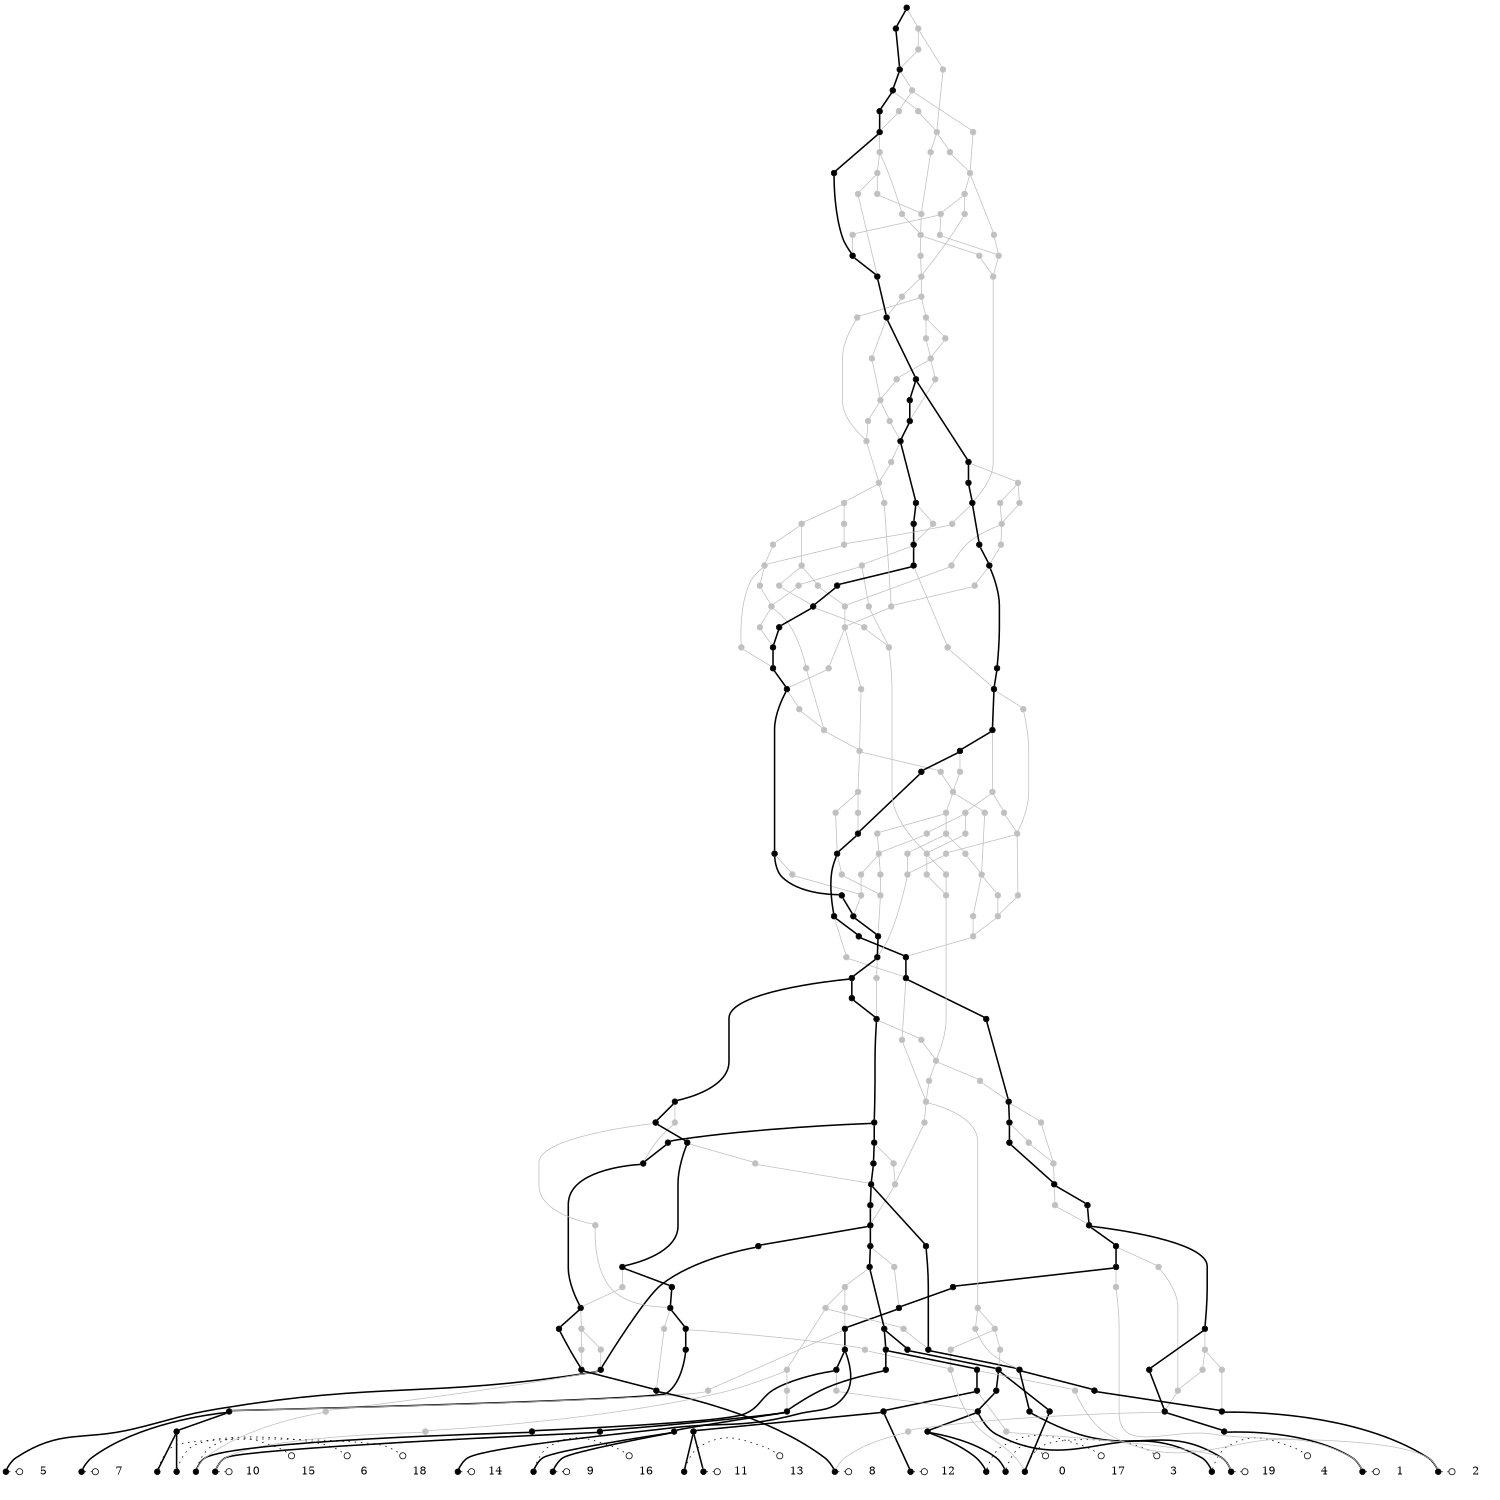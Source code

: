 digraph G {fontsize=5;ranksep=0.02;ratio=fill;size="10,10";
edge[arrowhead=none];
{rank=same;1[shape=point] 2[shape=point] 3[shape=point] 4[shape=point] 5[shape=point] 6[shape=point] 7[shape=point] 8[shape=point] 9[shape=point] 10[shape=point] 11[shape=point] 12[shape=point] 13[shape=point] 14[shape=point] 15[shape=point] 16[shape=point] 17[shape=point] 18[shape=point] 19[shape=point] 20[shape=point] }
1[shape=point,width=0.10,height=0.10]
1->307[style=dotted,arrowhead=odot,arrowsize=1];
307[shape=plaintext,label="0"];
{rank=same; 1;307}
2[shape=point,width=0.10,height=0.10]
2->308[style=dotted,arrowhead=odot,arrowsize=1];
308[shape=plaintext,label="1"];
{rank=same; 2;308}
3[shape=point,width=0.10,height=0.10]
3->309[style=dotted,arrowhead=odot,arrowsize=1];
309[shape=plaintext,label="2"];
{rank=same; 3;309}
4[shape=point,width=0.10,height=0.10]
4->310[style=dotted,arrowhead=odot,arrowsize=1];
310[shape=plaintext,label="3"];
{rank=same; 4;310}
5[shape=point,width=0.10,height=0.10]
5->311[style=dotted,arrowhead=odot,arrowsize=1];
311[shape=plaintext,label="4"];
{rank=same; 5;311}
6[shape=point,width=0.10,height=0.10]
6->312[style=dotted,arrowhead=odot,arrowsize=1];
312[shape=plaintext,label="5"];
{rank=same; 6;312}
7[shape=point,width=0.10,height=0.10]
7->313[style=dotted,arrowhead=odot,arrowsize=1];
313[shape=plaintext,label="6"];
{rank=same; 7;313}
8[shape=point,width=0.10,height=0.10]
8->314[style=dotted,arrowhead=odot,arrowsize=1];
314[shape=plaintext,label="7"];
{rank=same; 8;314}
9[shape=point,width=0.10,height=0.10]
9->315[style=dotted,arrowhead=odot,arrowsize=1];
315[shape=plaintext,label="8"];
{rank=same; 9;315}
10[shape=point,width=0.10,height=0.10]
10->316[style=dotted,arrowhead=odot,arrowsize=1];
316[shape=plaintext,label="9"];
{rank=same; 10;316}
11[shape=point,width=0.10,height=0.10]
11->317[style=dotted,arrowhead=odot,arrowsize=1];
317[shape=plaintext,label="10"];
{rank=same; 11;317}
12[shape=point,width=0.10,height=0.10]
12->318[style=dotted,arrowhead=odot,arrowsize=1];
318[shape=plaintext,label="11"];
{rank=same; 12;318}
13[shape=point,width=0.10,height=0.10]
13->319[style=dotted,arrowhead=odot,arrowsize=1];
319[shape=plaintext,label="12"];
{rank=same; 13;319}
14[shape=point,width=0.10,height=0.10]
14->320[style=dotted,arrowhead=odot,arrowsize=1];
320[shape=plaintext,label="13"];
{rank=same; 14;320}
15[shape=point,width=0.10,height=0.10]
15->321[style=dotted,arrowhead=odot,arrowsize=1];
321[shape=plaintext,label="14"];
{rank=same; 15;321}
16[shape=point,width=0.10,height=0.10]
16->322[style=dotted,arrowhead=odot,arrowsize=1];
322[shape=plaintext,label="15"];
{rank=same; 16;322}
17[shape=point,width=0.10,height=0.10]
17->323[style=dotted,arrowhead=odot,arrowsize=1];
323[shape=plaintext,label="16"];
{rank=same; 17;323}
18[shape=point,width=0.10,height=0.10]
18->324[style=dotted,arrowhead=odot,arrowsize=1];
324[shape=plaintext,label="17"];
{rank=same; 18;324}
19[shape=point,width=0.10,height=0.10]
19->325[style=dotted,arrowhead=odot,arrowsize=1];
325[shape=plaintext,label="18"];
{rank=same; 19;325}
20[shape=point,width=0.10,height=0.10]
20->326[style=dotted,arrowhead=odot,arrowsize=1];
326[shape=plaintext,label="19"];
{rank=same; 20;326}
21[shape=point,width=0.10,height=0.10]
22[shape=point,width=0.10,height=0.10]
23[shape=point,width=0.10,height=0.10]
24[shape=point,width=0.10,height=0.10]
25[shape=point,width=0.10,height=0.10]
26[shape=point,width=0.10,height=0.10]
27[shape=point,width=0.10,height=0.10]
28[shape=point,width=0.10,height=0.10,color=gray]
29[shape=point,width=0.10,height=0.10]
30[shape=point,width=0.10,height=0.10]
31[shape=point,width=0.10,height=0.10,color=gray]
32[shape=point,width=0.10,height=0.10]
33[shape=point,width=0.10,height=0.10,color=gray]
34[shape=point,width=0.10,height=0.10]
35[shape=point,width=0.10,height=0.10,color=gray]
36[shape=point,width=0.10,height=0.10]
37[shape=point,width=0.10,height=0.10]
38[shape=point,width=0.10,height=0.10,color=gray]
39[shape=point,width=0.10,height=0.10]
40[shape=point,width=0.10,height=0.10]
41[shape=point,width=0.10,height=0.10,color=gray]
42[shape=point,width=0.10,height=0.10]
43[shape=point,width=0.10,height=0.10]
44[shape=point,width=0.10,height=0.10]
45[shape=point,width=0.10,height=0.10,color=gray]
46[shape=point,width=0.10,height=0.10]
47[shape=point,width=0.10,height=0.10]
48[shape=point,width=0.10,height=0.10,color=gray]
49[shape=point,width=0.10,height=0.10]
50[shape=point,width=0.10,height=0.10,color=gray]
51[shape=point,width=0.10,height=0.10]
52[shape=point,width=0.10,height=0.10,color=gray]
53[shape=point,width=0.10,height=0.10]
54[shape=point,width=0.10,height=0.10]
55[shape=point,width=0.10,height=0.10]
56[shape=point,width=0.10,height=0.10]
57[shape=point,width=0.10,height=0.10,color=gray]
58[shape=point,width=0.10,height=0.10]
59[shape=point,width=0.10,height=0.10]
60[shape=point,width=0.10,height=0.10,color=gray]
61[shape=point,width=0.10,height=0.10,color=gray]
62[shape=point,width=0.10,height=0.10,color=gray]
63[shape=point,width=0.10,height=0.10,color=gray]
64[shape=point,width=0.10,height=0.10,color=gray]
65[shape=point,width=0.10,height=0.10]
66[shape=point,width=0.10,height=0.10]
67[shape=point,width=0.10,height=0.10,color=gray]
68[shape=point,width=0.10,height=0.10]
69[shape=point,width=0.10,height=0.10,color=gray]
70[shape=point,width=0.10,height=0.10,color=gray]
71[shape=point,width=0.10,height=0.10]
72[shape=point,width=0.10,height=0.10,color=gray]
73[shape=point,width=0.10,height=0.10,color=gray]
74[shape=point,width=0.10,height=0.10]
75[shape=point,width=0.10,height=0.10,color=gray]
76[shape=point,width=0.10,height=0.10]
77[shape=point,width=0.10,height=0.10]
78[shape=point,width=0.10,height=0.10,color=gray]
79[shape=point,width=0.10,height=0.10]
80[shape=point,width=0.10,height=0.10,color=gray]
81[shape=point,width=0.10,height=0.10,color=gray]
82[shape=point,width=0.10,height=0.10]
83[shape=point,width=0.10,height=0.10]
84[shape=point,width=0.10,height=0.10]
85[shape=point,width=0.10,height=0.10]
86[shape=point,width=0.10,height=0.10,color=gray]
87[shape=point,width=0.10,height=0.10]
88[shape=point,width=0.10,height=0.10,color=gray]
89[shape=point,width=0.10,height=0.10,color=gray]
90[shape=point,width=0.10,height=0.10]
91[shape=point,width=0.10,height=0.10]
92[shape=point,width=0.10,height=0.10]
93[shape=point,width=0.10,height=0.10]
94[shape=point,width=0.10,height=0.10,color=gray]
95[shape=point,width=0.10,height=0.10]
96[shape=point,width=0.10,height=0.10,color=gray]
97[shape=point,width=0.10,height=0.10]
98[shape=point,width=0.10,height=0.10,color=gray]
99[shape=point,width=0.10,height=0.10]
100[shape=point,width=0.10,height=0.10]
101[shape=point,width=0.10,height=0.10]
102[shape=point,width=0.10,height=0.10]
103[shape=point,width=0.10,height=0.10,color=gray]
104[shape=point,width=0.10,height=0.10]
105[shape=point,width=0.10,height=0.10,color=gray]
106[shape=point,width=0.10,height=0.10,color=gray]
107[shape=point,width=0.10,height=0.10]
108[shape=point,width=0.10,height=0.10]
109[shape=point,width=0.10,height=0.10,color=gray]
110[shape=point,width=0.10,height=0.10]
111[shape=point,width=0.10,height=0.10]
112[shape=point,width=0.10,height=0.10,color=gray]
113[shape=point,width=0.10,height=0.10,color=gray]
114[shape=point,width=0.10,height=0.10,color=gray]
115[shape=point,width=0.10,height=0.10]
116[shape=point,width=0.10,height=0.10]
117[shape=point,width=0.10,height=0.10,color=gray]
118[shape=point,width=0.10,height=0.10]
119[shape=point,width=0.10,height=0.10]
120[shape=point,width=0.10,height=0.10,color=gray]
121[shape=point,width=0.10,height=0.10]
122[shape=point,width=0.10,height=0.10]
123[shape=point,width=0.10,height=0.10]
124[shape=point,width=0.10,height=0.10,color=gray]
125[shape=point,width=0.10,height=0.10,color=gray]
126[shape=point,width=0.10,height=0.10,color=gray]
127[shape=point,width=0.10,height=0.10]
128[shape=point,width=0.10,height=0.10]
129[shape=point,width=0.10,height=0.10]
130[shape=point,width=0.10,height=0.10,color=gray]
131[shape=point,width=0.10,height=0.10,color=gray]
132[shape=point,width=0.10,height=0.10,color=gray]
133[shape=point,width=0.10,height=0.10]
134[shape=point,width=0.10,height=0.10]
135[shape=point,width=0.10,height=0.10,color=gray]
136[shape=point,width=0.10,height=0.10]
137[shape=point,width=0.10,height=0.10,color=gray]
138[shape=point,width=0.10,height=0.10,color=gray]
139[shape=point,width=0.10,height=0.10,color=gray]
140[shape=point,width=0.10,height=0.10,color=gray]
141[shape=point,width=0.10,height=0.10,color=gray]
142[shape=point,width=0.10,height=0.10]
143[shape=point,width=0.10,height=0.10]
144[shape=point,width=0.10,height=0.10,color=gray]
145[shape=point,width=0.10,height=0.10]
146[shape=point,width=0.10,height=0.10]
147[shape=point,width=0.10,height=0.10,color=gray]
148[shape=point,width=0.10,height=0.10]
149[shape=point,width=0.10,height=0.10,color=gray]
150[shape=point,width=0.10,height=0.10,color=gray]
151[shape=point,width=0.10,height=0.10,color=gray]
152[shape=point,width=0.10,height=0.10,color=gray]
153[shape=point,width=0.10,height=0.10,color=gray]
154[shape=point,width=0.10,height=0.10]
155[shape=point,width=0.10,height=0.10,color=gray]
156[shape=point,width=0.10,height=0.10,color=gray]
157[shape=point,width=0.10,height=0.10,color=gray]
158[shape=point,width=0.10,height=0.10,color=gray]
159[shape=point,width=0.10,height=0.10,color=gray]
160[shape=point,width=0.10,height=0.10,color=gray]
161[shape=point,width=0.10,height=0.10]
162[shape=point,width=0.10,height=0.10,color=gray]
163[shape=point,width=0.10,height=0.10]
164[shape=point,width=0.10,height=0.10,color=gray]
165[shape=point,width=0.10,height=0.10,color=gray]
166[shape=point,width=0.10,height=0.10,color=gray]
167[shape=point,width=0.10,height=0.10,color=gray]
168[shape=point,width=0.10,height=0.10,color=gray]
169[shape=point,width=0.10,height=0.10]
170[shape=point,width=0.10,height=0.10,color=gray]
171[shape=point,width=0.10,height=0.10,color=gray]
172[shape=point,width=0.10,height=0.10]
173[shape=point,width=0.10,height=0.10,color=gray]
174[shape=point,width=0.10,height=0.10]
175[shape=point,width=0.10,height=0.10,color=gray]
176[shape=point,width=0.10,height=0.10,color=gray]
177[shape=point,width=0.10,height=0.10,color=gray]
178[shape=point,width=0.10,height=0.10]
179[shape=point,width=0.10,height=0.10,color=gray]
180[shape=point,width=0.10,height=0.10,color=gray]
181[shape=point,width=0.10,height=0.10,color=gray]
182[shape=point,width=0.10,height=0.10,color=gray]
183[shape=point,width=0.10,height=0.10,color=gray]
184[shape=point,width=0.10,height=0.10,color=gray]
185[shape=point,width=0.10,height=0.10,color=gray]
186[shape=point,width=0.10,height=0.10,color=gray]
187[shape=point,width=0.10,height=0.10,color=gray]
188[shape=point,width=0.10,height=0.10,color=gray]
189[shape=point,width=0.10,height=0.10,color=gray]
190[shape=point,width=0.10,height=0.10]
191[shape=point,width=0.10,height=0.10,color=gray]
192[shape=point,width=0.10,height=0.10,color=gray]
193[shape=point,width=0.10,height=0.10,color=gray]
194[shape=point,width=0.10,height=0.10,color=gray]
195[shape=point,width=0.10,height=0.10]
196[shape=point,width=0.10,height=0.10]
197[shape=point,width=0.10,height=0.10]
198[shape=point,width=0.10,height=0.10,color=gray]
199[shape=point,width=0.10,height=0.10]
200[shape=point,width=0.10,height=0.10,color=gray]
201[shape=point,width=0.10,height=0.10,color=gray]
202[shape=point,width=0.10,height=0.10,color=gray]
203[shape=point,width=0.10,height=0.10,color=gray]
204[shape=point,width=0.10,height=0.10,color=gray]
205[shape=point,width=0.10,height=0.10,color=gray]
206[shape=point,width=0.10,height=0.10,color=gray]
207[shape=point,width=0.10,height=0.10,color=gray]
208[shape=point,width=0.10,height=0.10]
209[shape=point,width=0.10,height=0.10,color=gray]
210[shape=point,width=0.10,height=0.10,color=gray]
211[shape=point,width=0.10,height=0.10]
212[shape=point,width=0.10,height=0.10,color=gray]
213[shape=point,width=0.10,height=0.10,color=gray]
214[shape=point,width=0.10,height=0.10,color=gray]
215[shape=point,width=0.10,height=0.10,color=gray]
216[shape=point,width=0.10,height=0.10]
217[shape=point,width=0.10,height=0.10]
218[shape=point,width=0.10,height=0.10]
219[shape=point,width=0.10,height=0.10,color=gray]
220[shape=point,width=0.10,height=0.10,color=gray]
221[shape=point,width=0.10,height=0.10]
222[shape=point,width=0.10,height=0.10,color=gray]
223[shape=point,width=0.10,height=0.10]
224[shape=point,width=0.10,height=0.10,color=gray]
225[shape=point,width=0.10,height=0.10,color=gray]
226[shape=point,width=0.10,height=0.10,color=gray]
227[shape=point,width=0.10,height=0.10,color=gray]
228[shape=point,width=0.10,height=0.10]
229[shape=point,width=0.10,height=0.10,color=gray]
230[shape=point,width=0.10,height=0.10,color=gray]
231[shape=point,width=0.10,height=0.10,color=gray]
232[shape=point,width=0.10,height=0.10]
233[shape=point,width=0.10,height=0.10]
234[shape=point,width=0.10,height=0.10,color=gray]
235[shape=point,width=0.10,height=0.10,color=gray]
236[shape=point,width=0.10,height=0.10,color=gray]
237[shape=point,width=0.10,height=0.10]
238[shape=point,width=0.10,height=0.10,color=gray]
239[shape=point,width=0.10,height=0.10,color=gray]
240[shape=point,width=0.10,height=0.10,color=gray]
241[shape=point,width=0.10,height=0.10,color=gray]
242[shape=point,width=0.10,height=0.10]
243[shape=point,width=0.10,height=0.10]
244[shape=point,width=0.10,height=0.10,color=gray]
245[shape=point,width=0.10,height=0.10,color=gray]
246[shape=point,width=0.10,height=0.10]
247[shape=point,width=0.10,height=0.10,color=gray]
248[shape=point,width=0.10,height=0.10,color=gray]
249[shape=point,width=0.10,height=0.10,color=gray]
250[shape=point,width=0.10,height=0.10,color=gray]
251[shape=point,width=0.10,height=0.10,color=gray]
252[shape=point,width=0.10,height=0.10,color=gray]
253[shape=point,width=0.10,height=0.10]
254[shape=point,width=0.10,height=0.10,color=gray]
255[shape=point,width=0.10,height=0.10,color=gray]
256[shape=point,width=0.10,height=0.10]
257[shape=point,width=0.10,height=0.10,color=gray]
258[shape=point,width=0.10,height=0.10]
259[shape=point,width=0.10,height=0.10,color=gray]
260[shape=point,width=0.10,height=0.10,color=gray]
261[shape=point,width=0.10,height=0.10,color=gray]
262[shape=point,width=0.10,height=0.10]
263[shape=point,width=0.10,height=0.10]
264[shape=point,width=0.10,height=0.10,color=gray]
265[shape=point,width=0.10,height=0.10,color=gray]
266[shape=point,width=0.10,height=0.10,color=gray]
267[shape=point,width=0.10,height=0.10,color=gray]
268[shape=point,width=0.10,height=0.10]
269[shape=point,width=0.10,height=0.10,color=gray]
270[shape=point,width=0.10,height=0.10,color=gray]
271[shape=point,width=0.10,height=0.10]
272[shape=point,width=0.10,height=0.10,color=gray]
273[shape=point,width=0.10,height=0.10,color=gray]
274[shape=point,width=0.10,height=0.10,color=gray]
275[shape=point,width=0.10,height=0.10,color=gray]
276[shape=point,width=0.10,height=0.10]
277[shape=point,width=0.10,height=0.10,color=gray]
278[shape=point,width=0.10,height=0.10,color=gray]
279[shape=point,width=0.10,height=0.10]
280[shape=point,width=0.10,height=0.10,color=gray]
281[shape=point,width=0.10,height=0.10,color=gray]
282[shape=point,width=0.10,height=0.10,color=gray]
283[shape=point,width=0.10,height=0.10,color=gray]
284[shape=point,width=0.10,height=0.10,color=gray]
285[shape=point,width=0.10,height=0.10,color=gray]
286[shape=point,width=0.10,height=0.10,color=gray]
287[shape=point,width=0.10,height=0.10,color=gray]
288[shape=point,width=0.10,height=0.10,color=gray]
289[shape=point,width=0.10,height=0.10,color=gray]
290[shape=point,width=0.10,height=0.10,color=gray]
291[shape=point,width=0.10,height=0.10,color=gray]
292[shape=point,width=0.10,height=0.10]
293[shape=point,width=0.10,height=0.10,color=gray]
294[shape=point,width=0.10,height=0.10,color=gray]
295[shape=point,width=0.10,height=0.10,color=gray]
296[shape=point,width=0.10,height=0.10,color=gray]
297[shape=point,width=0.10,height=0.10,color=gray]
298[shape=point,width=0.10,height=0.10]
299[shape=point,width=0.10,height=0.10,color=gray]
300[shape=point,width=0.10,height=0.10]
301[shape=point,width=0.10,height=0.10,color=gray]
302[shape=point,width=0.10,height=0.10]
303[shape=point,width=0.10,height=0.10]
304[shape=point,width=0.10,height=0.10,color=gray]
305[shape=point,width=0.10,height=0.10,color=gray]
306[shape=point,width=0.10,height=0.10]
21 -> 1[style=bold]
49 -> 2[style=bold]
50 -> 2[color=gray]
30 -> 3[style=bold]
31 -> 3[color=gray]
37 -> 4[style=bold]
38 -> 4[color=gray]
22 -> 5[style=bold]
46 -> 6[style=bold]
24 -> 7[style=bold]
25 -> 8[style=bold]
51 -> 9[style=bold]
52 -> 9[color=gray]
26 -> 10[style=bold]
27 -> 11[style=bold]
28 -> 11[color=gray]
23 -> 12[style=bold]
29 -> 13[style=bold]
23 -> 14[style=bold]
43 -> 15[style=bold]
34 -> 16[style=bold]
35 -> 16[color=gray]
26 -> 17[style=bold]
21 -> 18[style=bold]
24 -> 19[style=bold]
32 -> 20[style=bold]
33 -> 20[color=gray]
22 -> 21[style=bold]
40 -> 22[style=bold]
41 -> 22[color=gray]
29 -> 23[style=bold]
25 -> 24[style=bold]
47 -> 25[style=bold]
48 -> 25[color=gray]
39 -> 26[style=bold]
39 -> 27[style=bold]
73 -> 28[color=gray]
36 -> 29[style=bold]
59 -> 30[style=bold]
60 -> 30[color=gray]
82 -> 31[color=gray]
65 -> 32[style=bold]
36 -> 33[color=gray]
42 -> 34[style=bold]
46 -> 35[color=gray]
58 -> 36[style=bold]
53 -> 37[style=bold]
61 -> 38[color=gray]
62 -> 38[color=gray]
44 -> 39[style=bold]
45 -> 39[color=gray]
53 -> 40[style=bold]
42 -> 41[color=gray]
43 -> 42[style=bold]
55 -> 43[style=bold]
77 -> 44[style=bold]
73 -> 45[color=gray]
87 -> 46[style=bold]
88 -> 46[color=gray]
97 -> 47[style=bold]
55 -> 48[color=gray]
54 -> 49[style=bold]
58 -> 50[color=gray]
85 -> 51[style=bold]
86 -> 51[color=gray]
54 -> 52[color=gray]
71 -> 53[style=bold]
72 -> 53[color=gray]
56 -> 54[style=bold]
57 -> 54[color=gray]
74 -> 55[style=bold]
75 -> 55[color=gray]
76 -> 56[style=bold]
63 -> 57[color=gray]
64 -> 57[color=gray]
77 -> 58[style=bold]
65 -> 59[style=bold]
70 -> 60[color=gray]
81 -> 61[color=gray]
97 -> 62[color=gray]
83 -> 63[color=gray]
70 -> 64[color=gray]
66 -> 65[style=bold]
67 -> 65[color=gray]
68 -> 66[style=bold]
69 -> 66[color=gray]
106 -> 67[color=gray]
101 -> 68[style=bold]
78 -> 69[color=gray]
76 -> 70[color=gray]
84 -> 71[style=bold]
81 -> 72[color=gray]
78 -> 73[color=gray]
79 -> 74[style=bold]
80 -> 74[color=gray]
89 -> 75[color=gray]
107 -> 76[style=bold]
84 -> 77[style=bold]
89 -> 78[color=gray]
82 -> 79[style=bold]
91 -> 80[color=gray]
106 -> 81[color=gray]
83 -> 82[style=bold]
107 -> 83[style=bold]
90 -> 84[style=bold]
93 -> 85[style=bold]
94 -> 85[color=gray]
100 -> 86[color=gray]
92 -> 87[style=bold]
98 -> 88[color=gray]
90 -> 89[color=gray]
91 -> 90[style=bold]
92 -> 91[style=bold]
95 -> 92[style=bold]
96 -> 92[color=gray]
99 -> 93[style=bold]
98 -> 94[color=gray]
101 -> 95[style=bold]
113 -> 96[color=gray]
114 -> 96[color=gray]
100 -> 97[style=bold]
99 -> 98[color=gray]
102 -> 99[style=bold]
103 -> 99[color=gray]
104 -> 100[style=bold]
105 -> 100[color=gray]
108 -> 101[style=bold]
109 -> 101[color=gray]
111 -> 102[style=bold]
112 -> 102[color=gray]
110 -> 103[color=gray]
110 -> 104[style=bold]
121 -> 105[color=gray]
117 -> 106[color=gray]
119 -> 107[style=bold]
120 -> 107[color=gray]
115 -> 108[style=bold]
118 -> 109[color=gray]
118 -> 110[style=bold]
116 -> 111[style=bold]
133 -> 112[color=gray]
115 -> 113[color=gray]
117 -> 114[color=gray]
116 -> 115[style=bold]
142 -> 116[style=bold]
131 -> 117[color=gray]
132 -> 117[color=gray]
121 -> 118[style=bold]
122 -> 119[style=bold]
122 -> 120[color=gray]
133 -> 121[style=bold]
123 -> 122[style=bold]
124 -> 122[color=gray]
127 -> 123[style=bold]
125 -> 124[color=gray]
126 -> 124[color=gray]
128 -> 125[color=gray]
127 -> 126[color=gray]
128 -> 127[style=bold]
129 -> 128[style=bold]
130 -> 128[color=gray]
134 -> 129[style=bold]
135 -> 130[color=gray]
134 -> 131[color=gray]
135 -> 132[color=gray]
145 -> 133[style=bold]
136 -> 134[style=bold]
137 -> 134[color=gray]
138 -> 135[color=gray]
139 -> 135[color=gray]
146 -> 136[style=bold]
147 -> 136[color=gray]
169 -> 137[color=gray]
142 -> 138[color=gray]
140 -> 139[color=gray]
141 -> 139[color=gray]
149 -> 140[color=gray]
149 -> 141[color=gray]
143 -> 142[style=bold]
144 -> 142[color=gray]
145 -> 143[style=bold]
148 -> 144[color=gray]
148 -> 145[style=bold]
169 -> 146[style=bold]
150 -> 147[color=gray]
151 -> 147[color=gray]
154 -> 148[style=bold]
155 -> 148[color=gray]
180 -> 149[color=gray]
181 -> 149[color=gray]
152 -> 150[color=gray]
153 -> 150[color=gray]
158 -> 151[color=gray]
158 -> 152[color=gray]
166 -> 153[color=gray]
161 -> 154[style=bold]
162 -> 154[color=gray]
156 -> 155[color=gray]
157 -> 155[color=gray]
166 -> 156[color=gray]
165 -> 157[color=gray]
159 -> 158[color=gray]
160 -> 158[color=gray]
165 -> 159[color=gray]
183 -> 160[color=gray]
163 -> 161[style=bold]
164 -> 161[color=gray]
167 -> 162[color=gray]
168 -> 162[color=gray]
195 -> 163[style=bold]
170 -> 164[color=gray]
171 -> 164[color=gray]
182 -> 165[color=gray]
202 -> 166[color=gray]
203 -> 166[color=gray]
172 -> 167[color=gray]
173 -> 168[color=gray]
172 -> 169[style=bold]
173 -> 170[color=gray]
195 -> 171[color=gray]
174 -> 172[style=bold]
175 -> 172[color=gray]
176 -> 173[color=gray]
177 -> 173[color=gray]
178 -> 174[style=bold]
179 -> 174[color=gray]
184 -> 175[color=gray]
182 -> 176[color=gray]
201 -> 177[color=gray]
190 -> 178[style=bold]
184 -> 179[color=gray]
201 -> 180[color=gray]
188 -> 181[color=gray]
189 -> 181[color=gray]
183 -> 182[color=gray]
185 -> 183[color=gray]
186 -> 183[color=gray]
187 -> 184[color=gray]
190 -> 185[color=gray]
187 -> 186[color=gray]
191 -> 187[color=gray]
192 -> 187[color=gray]
220 -> 188[color=gray]
217 -> 189[color=gray]
211 -> 190[style=bold]
204 -> 191[color=gray]
193 -> 192[color=gray]
194 -> 192[color=gray]
196 -> 193[color=gray]
210 -> 194[color=gray]
196 -> 195[style=bold]
197 -> 196[style=bold]
198 -> 196[color=gray]
199 -> 197[style=bold]
200 -> 197[color=gray]
204 -> 198[color=gray]
208 -> 199[style=bold]
209 -> 199[color=gray]
224 -> 200[color=gray]
207 -> 201[color=gray]
207 -> 202[color=gray]
216 -> 203[color=gray]
205 -> 204[color=gray]
206 -> 204[color=gray]
212 -> 205[color=gray]
213 -> 205[color=gray]
225 -> 206[color=gray]
226 -> 206[color=gray]
211 -> 207[color=gray]
217 -> 208[style=bold]
210 -> 209[color=gray]
214 -> 210[color=gray]
215 -> 210[color=gray]
216 -> 211[style=bold]
245 -> 212[color=gray]
227 -> 213[color=gray]
224 -> 214[color=gray]
220 -> 215[color=gray]
221 -> 216[style=bold]
222 -> 216[color=gray]
218 -> 217[style=bold]
219 -> 217[color=gray]
223 -> 218[style=bold]
227 -> 219[color=gray]
228 -> 220[color=gray]
232 -> 221[style=bold]
223 -> 222[color=gray]
228 -> 223[style=bold]
229 -> 224[color=gray]
230 -> 224[color=gray]
239 -> 225[color=gray]
232 -> 226[color=gray]
231 -> 227[color=gray]
233 -> 228[style=bold]
234 -> 228[color=gray]
235 -> 229[color=gray]
236 -> 229[color=gray]
231 -> 230[color=gray]
238 -> 231[color=gray]
243 -> 232[style=bold]
244 -> 232[color=gray]
237 -> 233[style=bold]
237 -> 234[color=gray]
238 -> 235[color=gray]
253 -> 236[color=gray]
242 -> 237[style=bold]
239 -> 238[color=gray]
240 -> 239[color=gray]
241 -> 239[color=gray]
250 -> 240[color=gray]
251 -> 240[color=gray]
242 -> 241[color=gray]
246 -> 242[style=bold]
247 -> 242[color=gray]
253 -> 243[style=bold]
245 -> 244[color=gray]
248 -> 245[color=gray]
249 -> 245[color=gray]
258 -> 246[style=bold]
259 -> 246[color=gray]
252 -> 247[color=gray]
260 -> 248[color=gray]
260 -> 249[color=gray]
252 -> 250[color=gray]
270 -> 251[color=gray]
254 -> 252[color=gray]
255 -> 252[color=gray]
256 -> 253[style=bold]
257 -> 253[color=gray]
261 -> 254[color=gray]
268 -> 255[color=gray]
262 -> 256[style=bold]
264 -> 257[color=gray]
265 -> 257[color=gray]
263 -> 258[style=bold]
261 -> 259[color=gray]
262 -> 260[color=gray]
266 -> 261[color=gray]
267 -> 261[color=gray]
263 -> 262[style=bold]
268 -> 263[style=bold]
278 -> 264[color=gray]
281 -> 265[color=gray]
282 -> 265[color=gray]
269 -> 266[color=gray]
269 -> 267[color=gray]
271 -> 268[style=bold]
272 -> 268[color=gray]
270 -> 269[color=gray]
273 -> 270[color=gray]
276 -> 271[style=bold]
277 -> 271[color=gray]
273 -> 272[color=gray]
274 -> 273[color=gray]
275 -> 273[color=gray]
284 -> 274[color=gray]
278 -> 275[color=gray]
279 -> 276[style=bold]
280 -> 276[color=gray]
289 -> 277[color=gray]
285 -> 278[color=gray]
286 -> 278[color=gray]
292 -> 279[style=bold]
283 -> 280[color=gray]
290 -> 281[color=gray]
283 -> 282[color=gray]
284 -> 283[color=gray]
290 -> 284[color=gray]
291 -> 285[color=gray]
287 -> 286[color=gray]
288 -> 286[color=gray]
289 -> 287[color=gray]
295 -> 288[color=gray]
291 -> 289[color=gray]
293 -> 290[color=gray]
294 -> 290[color=gray]
292 -> 291[color=gray]
298 -> 292[style=bold]
299 -> 292[color=gray]
301 -> 293[color=gray]
295 -> 294[color=gray]
296 -> 295[color=gray]
297 -> 295[color=gray]
300 -> 296[color=gray]
305 -> 297[color=gray]
300 -> 298[style=bold]
301 -> 299[color=gray]
302 -> 300[style=bold]
302 -> 301[color=gray]
303 -> 302[style=bold]
304 -> 302[color=gray]
306 -> 303[style=bold]
305 -> 304[color=gray]
306 -> 305[color=gray]
}
